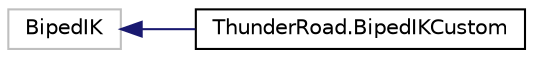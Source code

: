digraph "Graphical Class Hierarchy"
{
 // LATEX_PDF_SIZE
  edge [fontname="Helvetica",fontsize="10",labelfontname="Helvetica",labelfontsize="10"];
  node [fontname="Helvetica",fontsize="10",shape=record];
  rankdir="LR";
  Node358 [label="BipedIK",height=0.2,width=0.4,color="grey75", fillcolor="white", style="filled",tooltip=" "];
  Node358 -> Node0 [dir="back",color="midnightblue",fontsize="10",style="solid",fontname="Helvetica"];
  Node0 [label="ThunderRoad.BipedIKCustom",height=0.2,width=0.4,color="black", fillcolor="white", style="filled",URL="$class_thunder_road_1_1_biped_i_k_custom.html",tooltip="Class BipedIKCustom. Implements the BipedIK"];
}
